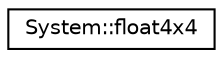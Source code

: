 digraph G
{
  edge [fontname="Helvetica",fontsize="10",labelfontname="Helvetica",labelfontsize="10"];
  node [fontname="Helvetica",fontsize="10",shape=record];
  rankdir="LR";
  Node1 [label="System::float4x4",height=0.2,width=0.4,color="black", fillcolor="white", style="filled",URL="$class_system_1_1float4x4.html"];
}

